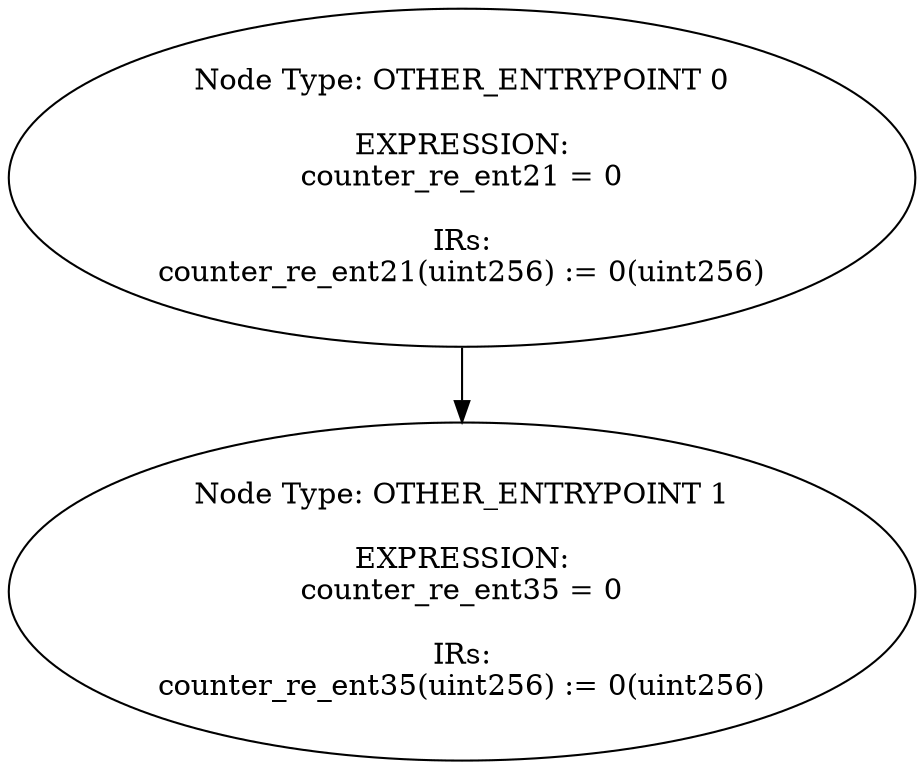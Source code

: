 digraph{
0[label="Node Type: OTHER_ENTRYPOINT 0

EXPRESSION:
counter_re_ent21 = 0

IRs:
counter_re_ent21(uint256) := 0(uint256)"];
0->1;
1[label="Node Type: OTHER_ENTRYPOINT 1

EXPRESSION:
counter_re_ent35 = 0

IRs:
counter_re_ent35(uint256) := 0(uint256)"];
}
